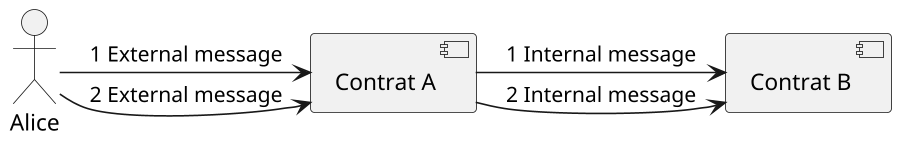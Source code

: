 @startuml
skinparam shadowing false
scale 900 width

actor Alice
"Contrat A" as [A]
"Contrat B" as [B]

Alice -> A: 1 External message
Alice -> A: 2 External message
A -> B: 1 Internal message
A -> B: 2 Internal message
@enduml

